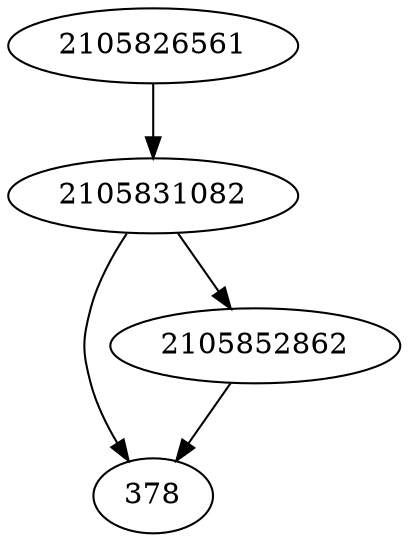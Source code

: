 strict digraph  {
2105831082;
2105826561;
378;
2105852862;
2105831082 -> 2105852862;
2105831082 -> 378;
2105826561 -> 2105831082;
2105852862 -> 378;
}
